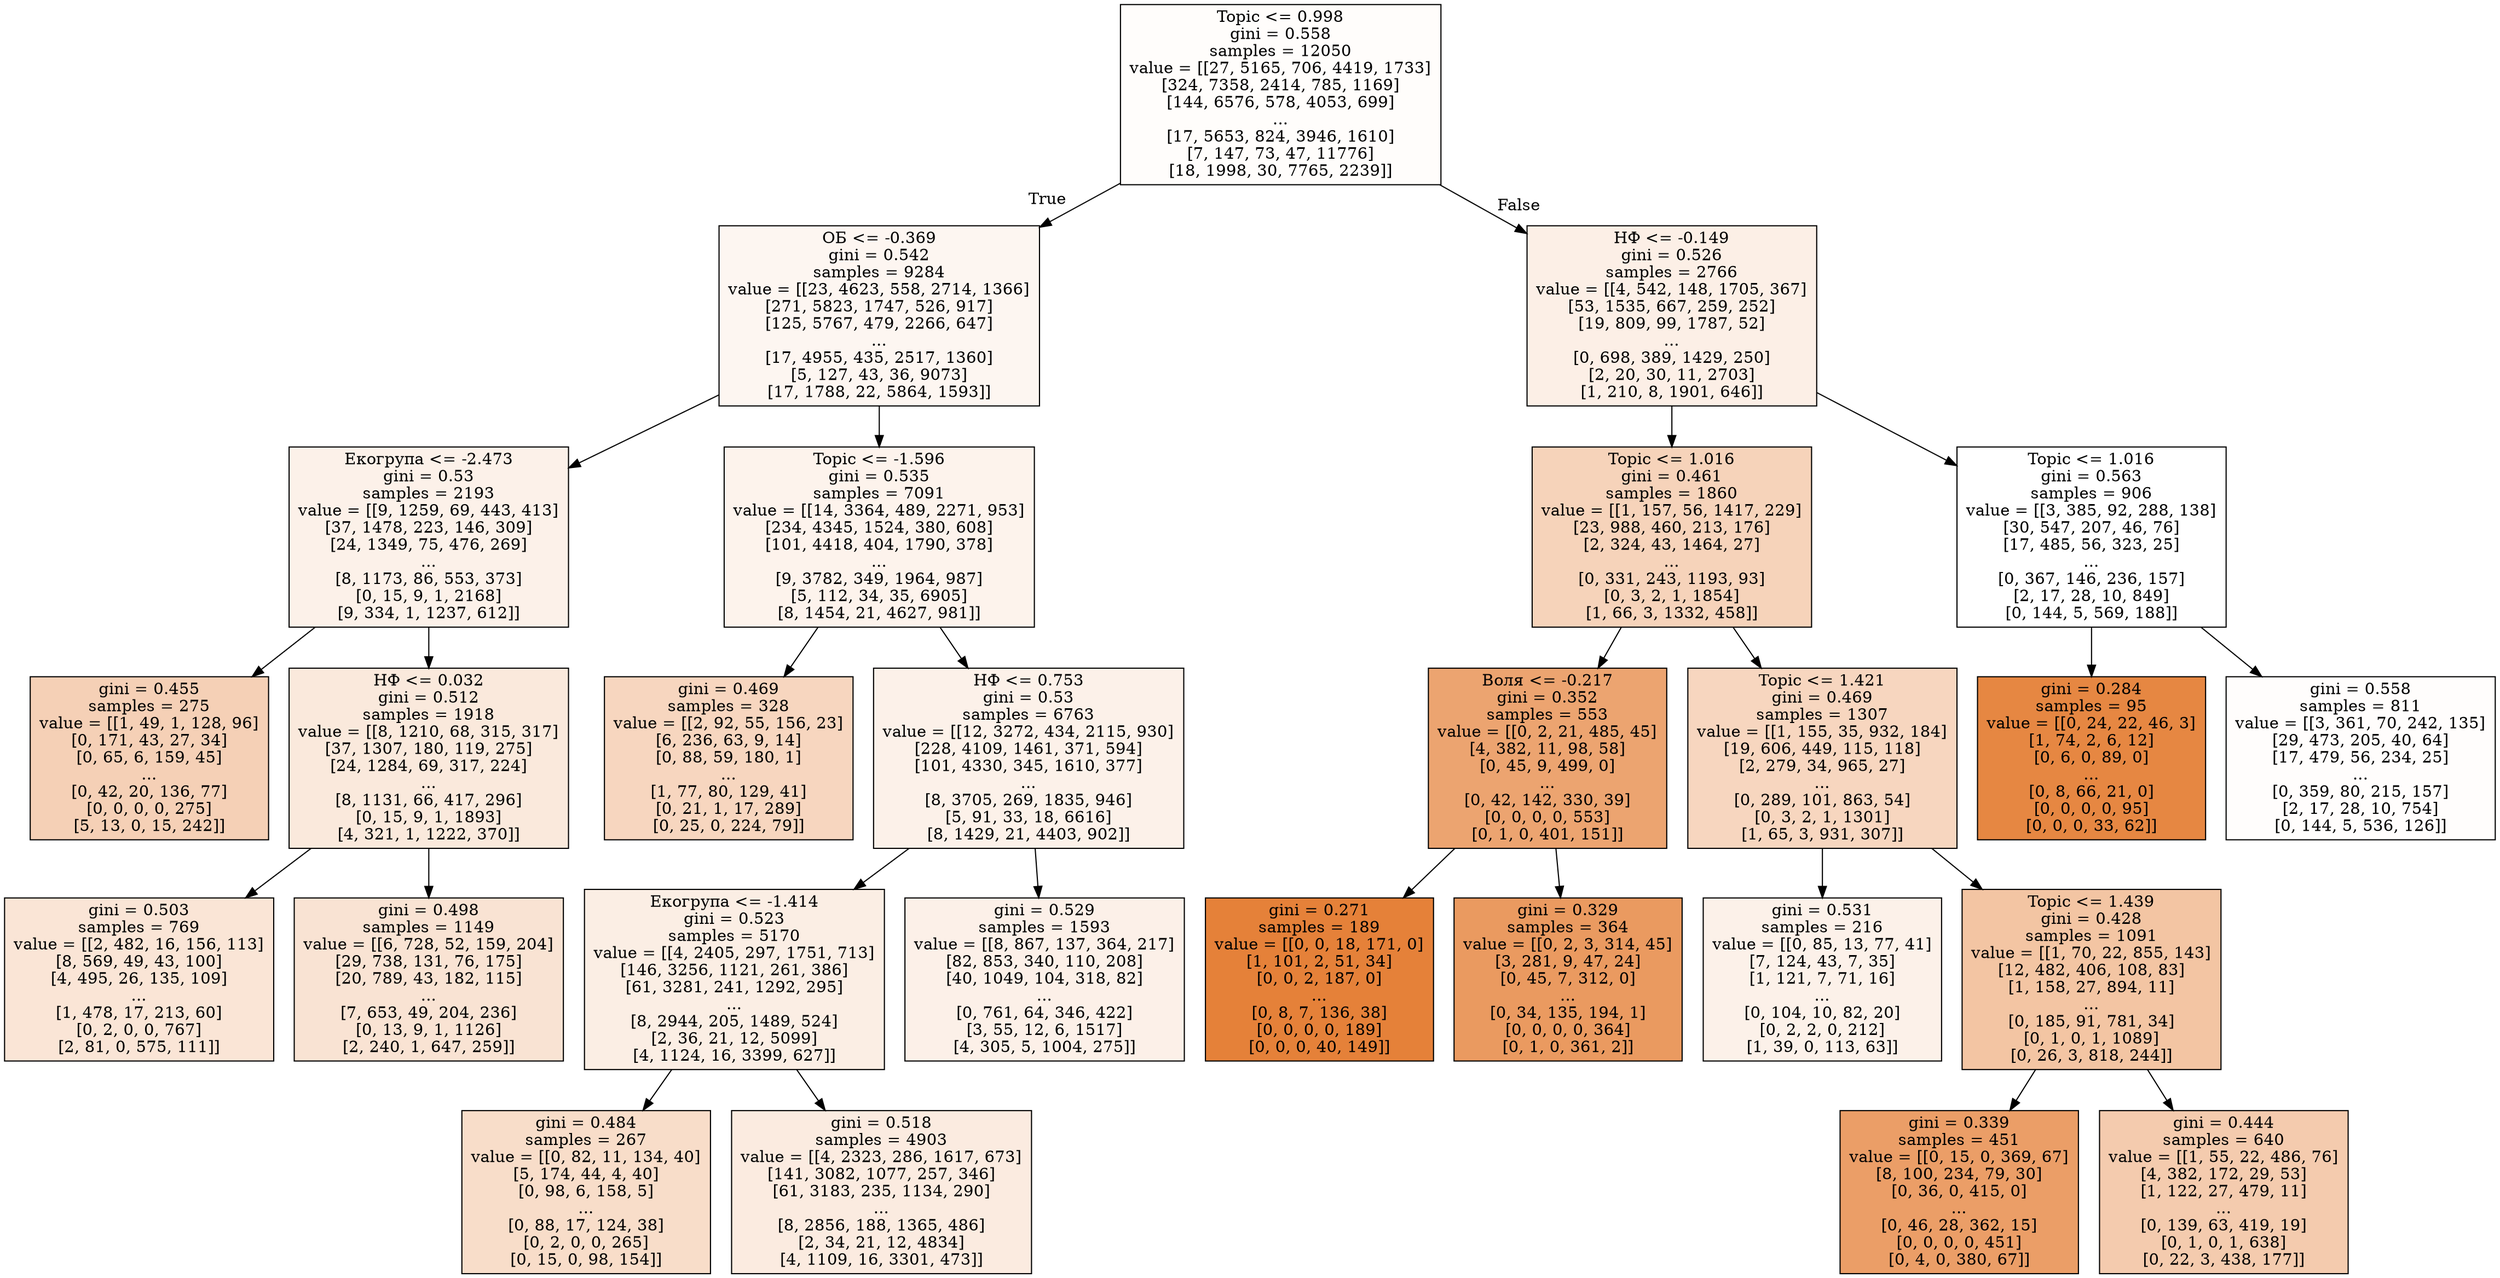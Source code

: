 digraph Tree {
node [shape=box, style="filled", color="black"] ;
0 [label="Topic <= 0.998\ngini = 0.558\nsamples = 12050\nvalue = [[27, 5165, 706, 4419, 1733]\n[324, 7358, 2414, 785, 1169]\n[144, 6576, 578, 4053, 699]\n...\n[17, 5653, 824, 3946, 1610]\n[7, 147, 73, 47, 11776]\n[18, 1998, 30, 7765, 2239]]", fillcolor="#fffdfb"] ;
1 [label="ОБ <= -0.369\ngini = 0.542\nsamples = 9284\nvalue = [[23, 4623, 558, 2714, 1366]\n[271, 5823, 1747, 526, 917]\n[125, 5767, 479, 2266, 647]\n...\n[17, 4955, 435, 2517, 1360]\n[5, 127, 43, 36, 9073]\n[17, 1788, 22, 5864, 1593]]", fillcolor="#fdf6f1"] ;
0 -> 1 [labeldistance=2.5, labelangle=45, headlabel="True"] ;
5 [label="Екогрупа <= -2.473\ngini = 0.53\nsamples = 2193\nvalue = [[9, 1259, 69, 443, 413]\n[37, 1478, 223, 146, 309]\n[24, 1349, 75, 476, 269]\n...\n[8, 1173, 86, 553, 373]\n[0, 15, 9, 1, 2168]\n[9, 334, 1, 1237, 612]]", fillcolor="#fcf1e9"] ;
1 -> 5 ;
7 [label="gini = 0.455\nsamples = 275\nvalue = [[1, 49, 1, 128, 96]\n[0, 171, 43, 27, 34]\n[0, 65, 6, 159, 45]\n...\n[0, 42, 20, 136, 77]\n[0, 0, 0, 0, 275]\n[5, 13, 0, 15, 242]]", fillcolor="#f5d0b6"] ;
5 -> 7 ;
8 [label="НФ <= 0.032\ngini = 0.512\nsamples = 1918\nvalue = [[8, 1210, 68, 315, 317]\n[37, 1307, 180, 119, 275]\n[24, 1284, 69, 317, 224]\n...\n[8, 1131, 66, 417, 296]\n[0, 15, 9, 1, 1893]\n[4, 321, 1, 1222, 370]]", fillcolor="#fae9dc"] ;
5 -> 8 ;
25 [label="gini = 0.503\nsamples = 769\nvalue = [[2, 482, 16, 156, 113]\n[8, 569, 49, 43, 100]\n[4, 495, 26, 135, 109]\n...\n[1, 478, 17, 213, 60]\n[0, 2, 0, 0, 767]\n[2, 81, 0, 575, 111]]", fillcolor="#fae5d6"] ;
8 -> 25 ;
26 [label="gini = 0.498\nsamples = 1149\nvalue = [[6, 728, 52, 159, 204]\n[29, 738, 131, 76, 175]\n[20, 789, 43, 182, 115]\n...\n[7, 653, 49, 204, 236]\n[0, 13, 9, 1, 1126]\n[2, 240, 1, 647, 259]]", fillcolor="#f9e3d3"] ;
8 -> 26 ;
6 [label="Topic <= -1.596\ngini = 0.535\nsamples = 7091\nvalue = [[14, 3364, 489, 2271, 953]\n[234, 4345, 1524, 380, 608]\n[101, 4418, 404, 1790, 378]\n...\n[9, 3782, 349, 1964, 987]\n[5, 112, 34, 35, 6905]\n[8, 1454, 21, 4627, 981]]", fillcolor="#fdf3ec"] ;
1 -> 6 ;
9 [label="gini = 0.469\nsamples = 328\nvalue = [[2, 92, 55, 156, 23]\n[6, 236, 63, 9, 14]\n[0, 88, 59, 180, 1]\n...\n[1, 77, 80, 129, 41]\n[0, 21, 1, 17, 289]\n[0, 25, 0, 224, 79]]", fillcolor="#f7d6bf"] ;
6 -> 9 ;
10 [label="НФ <= 0.753\ngini = 0.53\nsamples = 6763\nvalue = [[12, 3272, 434, 2115, 930]\n[228, 4109, 1461, 371, 594]\n[101, 4330, 345, 1610, 377]\n...\n[8, 3705, 269, 1835, 946]\n[5, 91, 33, 18, 6616]\n[8, 1429, 21, 4403, 902]]", fillcolor="#fcf1e9"] ;
6 -> 10 ;
13 [label="Екогрупа <= -1.414\ngini = 0.523\nsamples = 5170\nvalue = [[4, 2405, 297, 1751, 713]\n[146, 3256, 1121, 261, 386]\n[61, 3281, 241, 1292, 295]\n...\n[8, 2944, 205, 1489, 524]\n[2, 36, 21, 12, 5099]\n[4, 1124, 16, 3399, 627]]", fillcolor="#fbeee4"] ;
10 -> 13 ;
15 [label="gini = 0.484\nsamples = 267\nvalue = [[0, 82, 11, 134, 40]\n[5, 174, 44, 4, 40]\n[0, 98, 6, 158, 5]\n...\n[0, 88, 17, 124, 38]\n[0, 2, 0, 0, 265]\n[0, 15, 0, 98, 154]]", fillcolor="#f8ddc9"] ;
13 -> 15 ;
16 [label="gini = 0.518\nsamples = 4903\nvalue = [[4, 2323, 286, 1617, 673]\n[141, 3082, 1077, 257, 346]\n[61, 3183, 235, 1134, 290]\n...\n[8, 2856, 188, 1365, 486]\n[2, 34, 21, 12, 4834]\n[4, 1109, 16, 3301, 473]]", fillcolor="#fbebe0"] ;
13 -> 16 ;
14 [label="gini = 0.529\nsamples = 1593\nvalue = [[8, 867, 137, 364, 217]\n[82, 853, 340, 110, 208]\n[40, 1049, 104, 318, 82]\n...\n[0, 761, 64, 346, 422]\n[3, 55, 12, 6, 1517]\n[4, 305, 5, 1004, 275]]", fillcolor="#fcf0e8"] ;
10 -> 14 ;
2 [label="НФ <= -0.149\ngini = 0.526\nsamples = 2766\nvalue = [[4, 542, 148, 1705, 367]\n[53, 1535, 667, 259, 252]\n[19, 809, 99, 1787, 52]\n...\n[0, 698, 389, 1429, 250]\n[2, 20, 30, 11, 2703]\n[1, 210, 8, 1901, 646]]", fillcolor="#fcefe6"] ;
0 -> 2 [labeldistance=2.5, labelangle=-45, headlabel="False"] ;
3 [label="Topic <= 1.016\ngini = 0.461\nsamples = 1860\nvalue = [[1, 157, 56, 1417, 229]\n[23, 988, 460, 213, 176]\n[2, 324, 43, 1464, 27]\n...\n[0, 331, 243, 1193, 93]\n[0, 3, 2, 1, 1854]\n[1, 66, 3, 1332, 458]]", fillcolor="#f6d3ba"] ;
2 -> 3 ;
11 [label="Воля <= -0.217\ngini = 0.352\nsamples = 553\nvalue = [[0, 2, 21, 485, 45]\n[4, 382, 11, 98, 58]\n[0, 45, 9, 499, 0]\n...\n[0, 42, 142, 330, 39]\n[0, 0, 0, 0, 553]\n[0, 1, 0, 401, 151]]", fillcolor="#eca470"] ;
3 -> 11 ;
23 [label="gini = 0.271\nsamples = 189\nvalue = [[0, 0, 18, 171, 0]\n[1, 101, 2, 51, 34]\n[0, 0, 2, 187, 0]\n...\n[0, 8, 7, 136, 38]\n[0, 0, 0, 0, 189]\n[0, 0, 0, 40, 149]]", fillcolor="#e58139"] ;
11 -> 23 ;
24 [label="gini = 0.329\nsamples = 364\nvalue = [[0, 2, 3, 314, 45]\n[3, 281, 9, 47, 24]\n[0, 45, 7, 312, 0]\n...\n[0, 34, 135, 194, 1]\n[0, 0, 0, 0, 364]\n[0, 1, 0, 361, 2]]", fillcolor="#ea9a60"] ;
11 -> 24 ;
12 [label="Topic <= 1.421\ngini = 0.469\nsamples = 1307\nvalue = [[1, 155, 35, 932, 184]\n[19, 606, 449, 115, 118]\n[2, 279, 34, 965, 27]\n...\n[0, 289, 101, 863, 54]\n[0, 3, 2, 1, 1301]\n[1, 65, 3, 931, 307]]", fillcolor="#f7d6bf"] ;
3 -> 12 ;
17 [label="gini = 0.531\nsamples = 216\nvalue = [[0, 85, 13, 77, 41]\n[7, 124, 43, 7, 35]\n[1, 121, 7, 71, 16]\n...\n[0, 104, 10, 82, 20]\n[0, 2, 2, 0, 212]\n[1, 39, 0, 113, 63]]", fillcolor="#fcf1e9"] ;
12 -> 17 ;
18 [label="Topic <= 1.439\ngini = 0.428\nsamples = 1091\nvalue = [[1, 70, 22, 855, 143]\n[12, 482, 406, 108, 83]\n[1, 158, 27, 894, 11]\n...\n[0, 185, 91, 781, 34]\n[0, 1, 0, 1, 1089]\n[0, 26, 3, 818, 244]]", fillcolor="#f3c5a3"] ;
12 -> 18 ;
21 [label="gini = 0.339\nsamples = 451\nvalue = [[0, 15, 0, 369, 67]\n[8, 100, 234, 79, 30]\n[0, 36, 0, 415, 0]\n...\n[0, 46, 28, 362, 15]\n[0, 0, 0, 0, 451]\n[0, 4, 0, 380, 67]]", fillcolor="#eb9e67"] ;
18 -> 21 ;
22 [label="gini = 0.444\nsamples = 640\nvalue = [[1, 55, 22, 486, 76]\n[4, 382, 172, 29, 53]\n[1, 122, 27, 479, 11]\n...\n[0, 139, 63, 419, 19]\n[0, 1, 0, 1, 638]\n[0, 22, 3, 438, 177]]", fillcolor="#f4cbae"] ;
18 -> 22 ;
4 [label="Topic <= 1.016\ngini = 0.563\nsamples = 906\nvalue = [[3, 385, 92, 288, 138]\n[30, 547, 207, 46, 76]\n[17, 485, 56, 323, 25]\n...\n[0, 367, 146, 236, 157]\n[2, 17, 28, 10, 849]\n[0, 144, 5, 569, 188]]", fillcolor="#ffffff"] ;
2 -> 4 ;
19 [label="gini = 0.284\nsamples = 95\nvalue = [[0, 24, 22, 46, 3]\n[1, 74, 2, 6, 12]\n[0, 6, 0, 89, 0]\n...\n[0, 8, 66, 21, 0]\n[0, 0, 0, 0, 95]\n[0, 0, 0, 33, 62]]", fillcolor="#e68742"] ;
4 -> 19 ;
20 [label="gini = 0.558\nsamples = 811\nvalue = [[3, 361, 70, 242, 135]\n[29, 473, 205, 40, 64]\n[17, 479, 56, 234, 25]\n...\n[0, 359, 80, 215, 157]\n[2, 17, 28, 10, 754]\n[0, 144, 5, 536, 126]]", fillcolor="#fffdfc"] ;
4 -> 20 ;
}